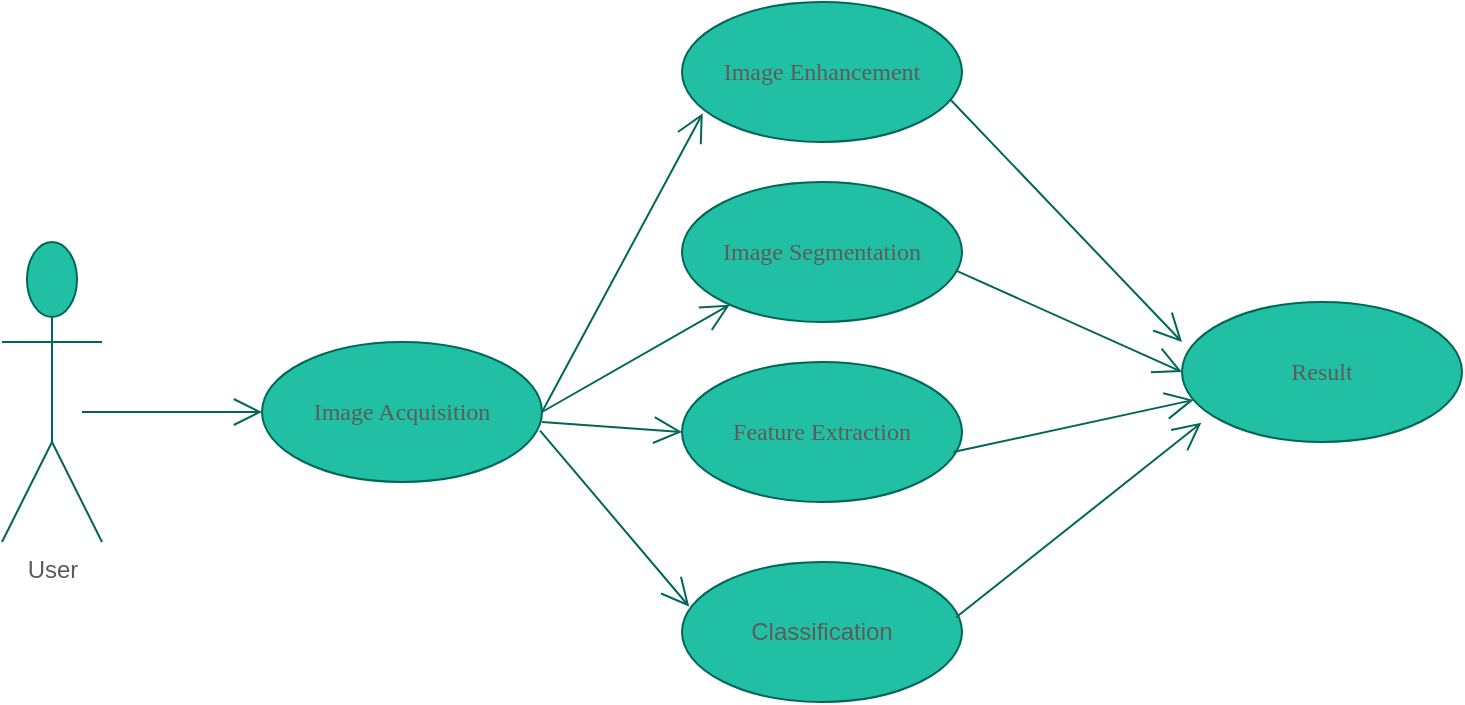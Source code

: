 <mxfile version="21.7.5" type="device">
  <diagram name="Page-1" id="5n4Q_kPgomkOV22j6i_L">
    <mxGraphModel dx="1173" dy="627" grid="1" gridSize="10" guides="1" tooltips="1" connect="1" arrows="1" fold="1" page="1" pageScale="1" pageWidth="850" pageHeight="1100" math="0" shadow="0">
      <root>
        <mxCell id="0" />
        <mxCell id="1" parent="0" />
        <mxCell id="ZP-lOoIfoTtW22RDW0wM-60" value="User" style="shape=umlActor;verticalLabelPosition=bottom;verticalAlign=top;html=1;outlineConnect=0;strokeColor=#006658;fillColor=#21C0A5;labelBackgroundColor=none;fontColor=#5C5C5C;" vertex="1" parent="1">
          <mxGeometry x="50" y="140" width="50" height="150" as="geometry" />
        </mxCell>
        <mxCell id="ZP-lOoIfoTtW22RDW0wM-63" value="&lt;font face=&quot;Times New Roman&quot;&gt;Image Enhancement&lt;/font&gt;" style="ellipse;whiteSpace=wrap;html=1;strokeColor=#006658;fillColor=#21C0A5;labelBackgroundColor=none;fontColor=#5C5C5C;" vertex="1" parent="1">
          <mxGeometry x="390" y="20" width="140" height="70" as="geometry" />
        </mxCell>
        <mxCell id="ZP-lOoIfoTtW22RDW0wM-64" value="&lt;font face=&quot;Times New Roman&quot;&gt;Image Segmentation&lt;/font&gt;" style="ellipse;whiteSpace=wrap;html=1;strokeColor=#006658;fillColor=#21C0A5;labelBackgroundColor=none;fontColor=#5C5C5C;" vertex="1" parent="1">
          <mxGeometry x="390" y="110" width="140" height="70" as="geometry" />
        </mxCell>
        <mxCell id="ZP-lOoIfoTtW22RDW0wM-65" value="&lt;font face=&quot;Times New Roman&quot;&gt;Feature Extraction&lt;/font&gt;" style="ellipse;whiteSpace=wrap;html=1;strokeColor=#006658;fillColor=#21C0A5;labelBackgroundColor=none;fontColor=#5C5C5C;" vertex="1" parent="1">
          <mxGeometry x="390" y="200" width="140" height="70" as="geometry" />
        </mxCell>
        <mxCell id="ZP-lOoIfoTtW22RDW0wM-66" value="Classification" style="ellipse;whiteSpace=wrap;html=1;strokeColor=#006658;fillColor=#21C0A5;labelBackgroundColor=none;fontColor=#5C5C5C;" vertex="1" parent="1">
          <mxGeometry x="390" y="300" width="140" height="70" as="geometry" />
        </mxCell>
        <mxCell id="ZP-lOoIfoTtW22RDW0wM-67" value="&lt;font face=&quot;Times New Roman&quot;&gt;Image Acquisition&lt;/font&gt;" style="ellipse;whiteSpace=wrap;html=1;strokeColor=#006658;fillColor=#21C0A5;labelBackgroundColor=none;fontColor=#5C5C5C;" vertex="1" parent="1">
          <mxGeometry x="180" y="190" width="140" height="70" as="geometry" />
        </mxCell>
        <mxCell id="ZP-lOoIfoTtW22RDW0wM-68" value="&lt;font face=&quot;Times New Roman&quot;&gt;Result&lt;/font&gt;" style="ellipse;whiteSpace=wrap;html=1;strokeColor=#006658;fillColor=#21C0A5;labelBackgroundColor=none;fontColor=#5C5C5C;" vertex="1" parent="1">
          <mxGeometry x="640" y="170" width="140" height="70" as="geometry" />
        </mxCell>
        <mxCell id="ZP-lOoIfoTtW22RDW0wM-72" value="" style="endArrow=open;endFill=1;endSize=12;html=1;rounded=0;strokeColor=#006658;fontColor=default;exitX=1;exitY=0.5;exitDx=0;exitDy=0;entryX=0.074;entryY=0.795;entryDx=0;entryDy=0;entryPerimeter=0;fillColor=#21C0A5;labelBackgroundColor=none;" edge="1" parent="1" source="ZP-lOoIfoTtW22RDW0wM-67" target="ZP-lOoIfoTtW22RDW0wM-63">
          <mxGeometry width="160" relative="1" as="geometry">
            <mxPoint x="590" y="300" as="sourcePoint" />
            <mxPoint x="750" y="300" as="targetPoint" />
          </mxGeometry>
        </mxCell>
        <mxCell id="ZP-lOoIfoTtW22RDW0wM-73" value="" style="endArrow=open;endFill=1;endSize=12;html=1;rounded=0;strokeColor=#006658;fontColor=default;exitX=1;exitY=0.5;exitDx=0;exitDy=0;fillColor=#21C0A5;labelBackgroundColor=none;" edge="1" parent="1" source="ZP-lOoIfoTtW22RDW0wM-67" target="ZP-lOoIfoTtW22RDW0wM-64">
          <mxGeometry width="160" relative="1" as="geometry">
            <mxPoint x="590" y="300" as="sourcePoint" />
            <mxPoint x="750" y="300" as="targetPoint" />
          </mxGeometry>
        </mxCell>
        <mxCell id="ZP-lOoIfoTtW22RDW0wM-74" value="" style="endArrow=open;endFill=1;endSize=12;html=1;rounded=0;strokeColor=#006658;fontColor=default;entryX=0;entryY=0.5;entryDx=0;entryDy=0;fillColor=#21C0A5;labelBackgroundColor=none;" edge="1" parent="1" target="ZP-lOoIfoTtW22RDW0wM-65">
          <mxGeometry width="160" relative="1" as="geometry">
            <mxPoint x="320" y="230" as="sourcePoint" />
            <mxPoint x="750" y="300" as="targetPoint" />
          </mxGeometry>
        </mxCell>
        <mxCell id="ZP-lOoIfoTtW22RDW0wM-75" value="" style="endArrow=open;endFill=1;endSize=12;html=1;rounded=0;strokeColor=#006658;fontColor=default;exitX=0.993;exitY=0.633;exitDx=0;exitDy=0;exitPerimeter=0;entryX=0.026;entryY=0.319;entryDx=0;entryDy=0;entryPerimeter=0;fillColor=#21C0A5;labelBackgroundColor=none;" edge="1" parent="1" source="ZP-lOoIfoTtW22RDW0wM-67" target="ZP-lOoIfoTtW22RDW0wM-66">
          <mxGeometry width="160" relative="1" as="geometry">
            <mxPoint x="590" y="300" as="sourcePoint" />
            <mxPoint x="750" y="300" as="targetPoint" />
          </mxGeometry>
        </mxCell>
        <mxCell id="ZP-lOoIfoTtW22RDW0wM-76" value="" style="endArrow=open;endFill=1;endSize=12;html=1;rounded=0;strokeColor=#006658;fontColor=default;exitX=0.979;exitY=0.395;exitDx=0;exitDy=0;exitPerimeter=0;entryX=0.069;entryY=0.862;entryDx=0;entryDy=0;entryPerimeter=0;fillColor=#21C0A5;labelBackgroundColor=none;" edge="1" parent="1" source="ZP-lOoIfoTtW22RDW0wM-66" target="ZP-lOoIfoTtW22RDW0wM-68">
          <mxGeometry width="160" relative="1" as="geometry">
            <mxPoint x="590" y="300" as="sourcePoint" />
            <mxPoint x="750" y="300" as="targetPoint" />
          </mxGeometry>
        </mxCell>
        <mxCell id="ZP-lOoIfoTtW22RDW0wM-77" value="" style="endArrow=open;endFill=1;endSize=12;html=1;rounded=0;strokeColor=#006658;fontColor=default;exitX=0.969;exitY=0.643;exitDx=0;exitDy=0;exitPerimeter=0;fillColor=#21C0A5;labelBackgroundColor=none;" edge="1" parent="1" source="ZP-lOoIfoTtW22RDW0wM-65" target="ZP-lOoIfoTtW22RDW0wM-68">
          <mxGeometry width="160" relative="1" as="geometry">
            <mxPoint x="590" y="300" as="sourcePoint" />
            <mxPoint x="750" y="300" as="targetPoint" />
          </mxGeometry>
        </mxCell>
        <mxCell id="ZP-lOoIfoTtW22RDW0wM-78" value="" style="endArrow=open;endFill=1;endSize=12;html=1;rounded=0;strokeColor=#006658;fontColor=default;exitX=0.979;exitY=0.633;exitDx=0;exitDy=0;exitPerimeter=0;entryX=0;entryY=0.5;entryDx=0;entryDy=0;fillColor=#21C0A5;labelBackgroundColor=none;" edge="1" parent="1" source="ZP-lOoIfoTtW22RDW0wM-64" target="ZP-lOoIfoTtW22RDW0wM-68">
          <mxGeometry width="160" relative="1" as="geometry">
            <mxPoint x="590" y="300" as="sourcePoint" />
            <mxPoint x="750" y="300" as="targetPoint" />
          </mxGeometry>
        </mxCell>
        <mxCell id="ZP-lOoIfoTtW22RDW0wM-79" value="" style="endArrow=open;endFill=1;endSize=12;html=1;rounded=0;strokeColor=#006658;fontColor=default;exitX=0.96;exitY=0.7;exitDx=0;exitDy=0;exitPerimeter=0;fillColor=#21C0A5;labelBackgroundColor=none;" edge="1" parent="1" source="ZP-lOoIfoTtW22RDW0wM-63">
          <mxGeometry width="160" relative="1" as="geometry">
            <mxPoint x="590" y="300" as="sourcePoint" />
            <mxPoint x="640" y="190" as="targetPoint" />
          </mxGeometry>
        </mxCell>
        <mxCell id="ZP-lOoIfoTtW22RDW0wM-80" value="" style="endArrow=open;endFill=1;endSize=12;html=1;rounded=0;strokeColor=#006658;fontColor=default;entryX=0;entryY=0.5;entryDx=0;entryDy=0;fillColor=#21C0A5;labelBackgroundColor=none;" edge="1" parent="1" target="ZP-lOoIfoTtW22RDW0wM-67">
          <mxGeometry width="160" relative="1" as="geometry">
            <mxPoint x="90" y="225" as="sourcePoint" />
            <mxPoint x="750" y="300" as="targetPoint" />
          </mxGeometry>
        </mxCell>
      </root>
    </mxGraphModel>
  </diagram>
</mxfile>
